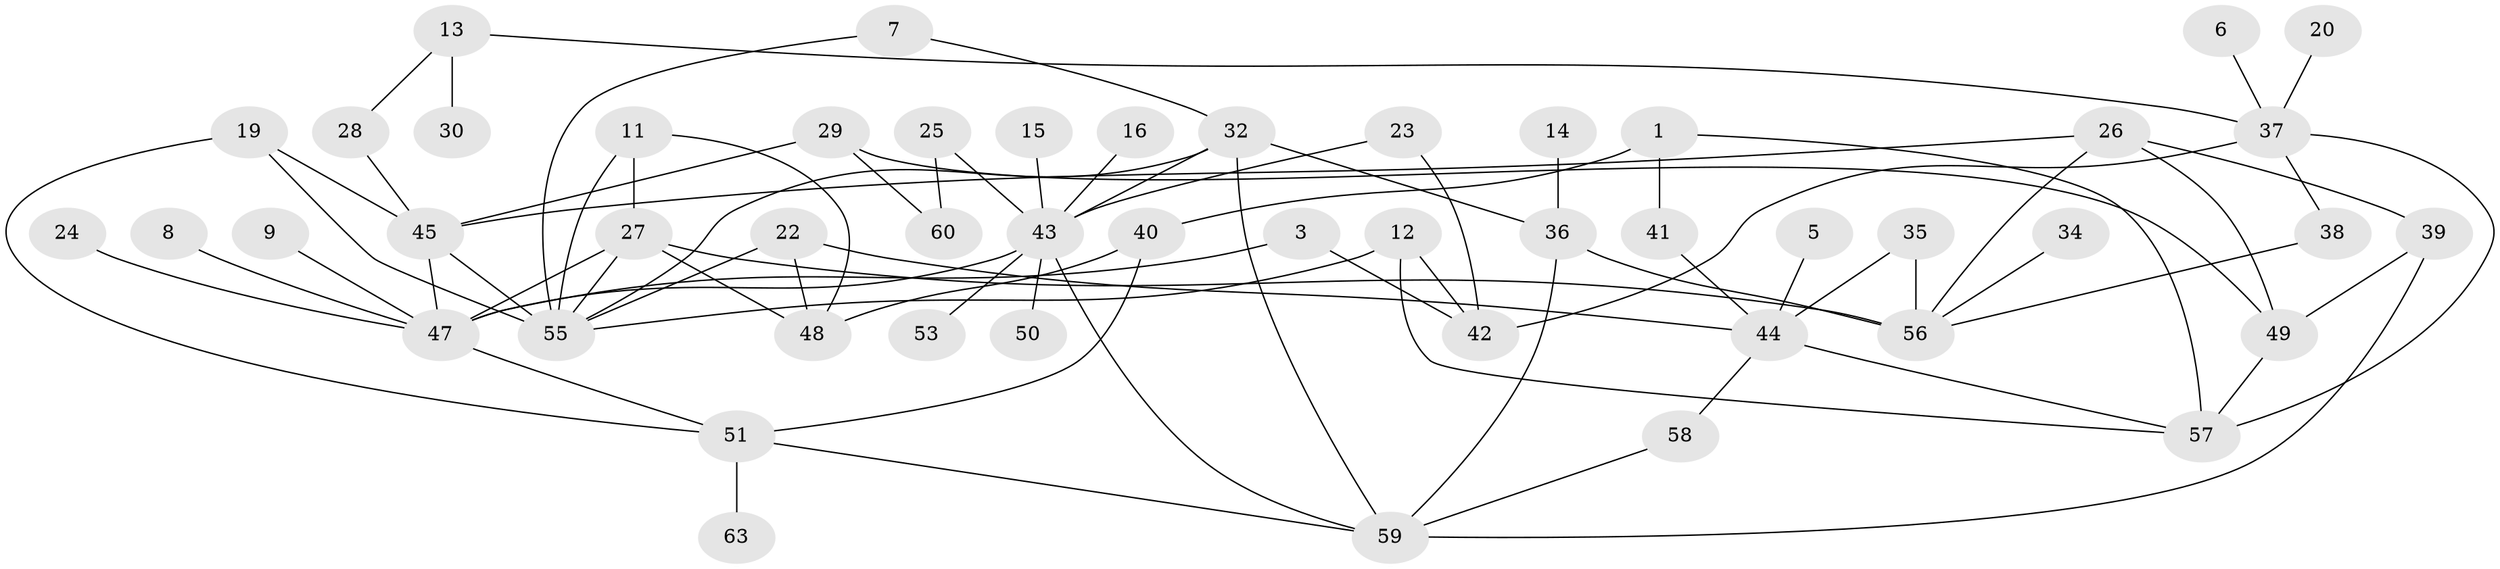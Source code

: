// original degree distribution, {1: 0.23015873015873015, 3: 0.23015873015873015, 2: 0.24603174603174602, 4: 0.12698412698412698, 0: 0.10317460317460317, 5: 0.03968253968253968, 6: 0.015873015873015872, 7: 0.007936507936507936}
// Generated by graph-tools (version 1.1) at 2025/49/03/09/25 03:49:03]
// undirected, 50 vertices, 78 edges
graph export_dot {
graph [start="1"]
  node [color=gray90,style=filled];
  1;
  3;
  5;
  6;
  7;
  8;
  9;
  11;
  12;
  13;
  14;
  15;
  16;
  19;
  20;
  22;
  23;
  24;
  25;
  26;
  27;
  28;
  29;
  30;
  32;
  34;
  35;
  36;
  37;
  38;
  39;
  40;
  41;
  42;
  43;
  44;
  45;
  47;
  48;
  49;
  50;
  51;
  53;
  55;
  56;
  57;
  58;
  59;
  60;
  63;
  1 -- 40 [weight=1.0];
  1 -- 41 [weight=1.0];
  1 -- 57 [weight=1.0];
  3 -- 42 [weight=1.0];
  3 -- 47 [weight=1.0];
  5 -- 44 [weight=1.0];
  6 -- 37 [weight=1.0];
  7 -- 32 [weight=1.0];
  7 -- 55 [weight=1.0];
  8 -- 47 [weight=1.0];
  9 -- 47 [weight=1.0];
  11 -- 27 [weight=1.0];
  11 -- 48 [weight=1.0];
  11 -- 55 [weight=1.0];
  12 -- 42 [weight=1.0];
  12 -- 55 [weight=1.0];
  12 -- 57 [weight=1.0];
  13 -- 28 [weight=1.0];
  13 -- 30 [weight=1.0];
  13 -- 37 [weight=1.0];
  14 -- 36 [weight=1.0];
  15 -- 43 [weight=1.0];
  16 -- 43 [weight=1.0];
  19 -- 45 [weight=1.0];
  19 -- 51 [weight=1.0];
  19 -- 55 [weight=1.0];
  20 -- 37 [weight=1.0];
  22 -- 44 [weight=1.0];
  22 -- 48 [weight=1.0];
  22 -- 55 [weight=1.0];
  23 -- 42 [weight=1.0];
  23 -- 43 [weight=1.0];
  24 -- 47 [weight=1.0];
  25 -- 43 [weight=1.0];
  25 -- 60 [weight=1.0];
  26 -- 39 [weight=1.0];
  26 -- 45 [weight=1.0];
  26 -- 49 [weight=1.0];
  26 -- 56 [weight=1.0];
  27 -- 47 [weight=1.0];
  27 -- 48 [weight=1.0];
  27 -- 55 [weight=1.0];
  27 -- 56 [weight=1.0];
  28 -- 45 [weight=1.0];
  29 -- 45 [weight=1.0];
  29 -- 49 [weight=1.0];
  29 -- 60 [weight=1.0];
  32 -- 36 [weight=1.0];
  32 -- 43 [weight=1.0];
  32 -- 55 [weight=1.0];
  32 -- 59 [weight=1.0];
  34 -- 56 [weight=1.0];
  35 -- 44 [weight=1.0];
  35 -- 56 [weight=2.0];
  36 -- 56 [weight=1.0];
  36 -- 59 [weight=1.0];
  37 -- 38 [weight=1.0];
  37 -- 42 [weight=1.0];
  37 -- 57 [weight=1.0];
  38 -- 56 [weight=1.0];
  39 -- 49 [weight=1.0];
  39 -- 59 [weight=1.0];
  40 -- 48 [weight=1.0];
  40 -- 51 [weight=1.0];
  41 -- 44 [weight=1.0];
  43 -- 47 [weight=1.0];
  43 -- 50 [weight=1.0];
  43 -- 53 [weight=1.0];
  43 -- 59 [weight=1.0];
  44 -- 57 [weight=1.0];
  44 -- 58 [weight=1.0];
  45 -- 47 [weight=1.0];
  45 -- 55 [weight=2.0];
  47 -- 51 [weight=1.0];
  49 -- 57 [weight=1.0];
  51 -- 59 [weight=1.0];
  51 -- 63 [weight=1.0];
  58 -- 59 [weight=1.0];
}
